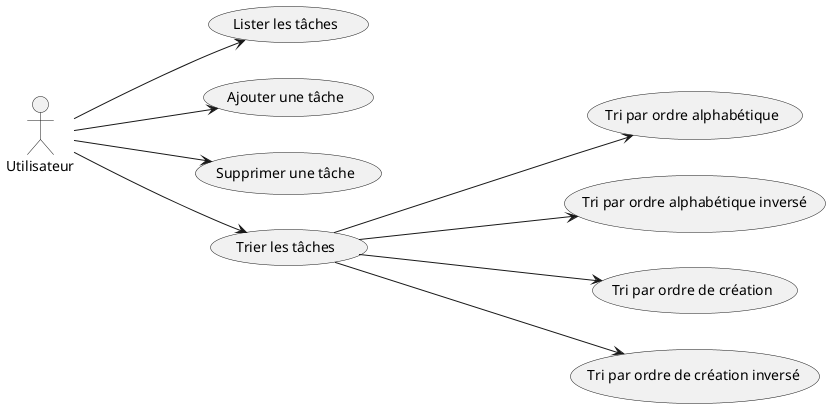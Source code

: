 @startuml
'https://plantuml.com/use-case-diagram
left to right direction

Utilisateur as User


User ---> (Lister les tâches)
User ---> (Ajouter une tâche)
User ---> (Supprimer une tâche)

(Trier les tâches) as Tri

User ---> Tri
Tri ----> (Tri par ordre alphabétique)
Tri ----> (Tri par ordre alphabétique inversé)
Tri ----> (Tri par ordre de création)
Tri ----> (Tri par ordre de création inversé)




@enduml